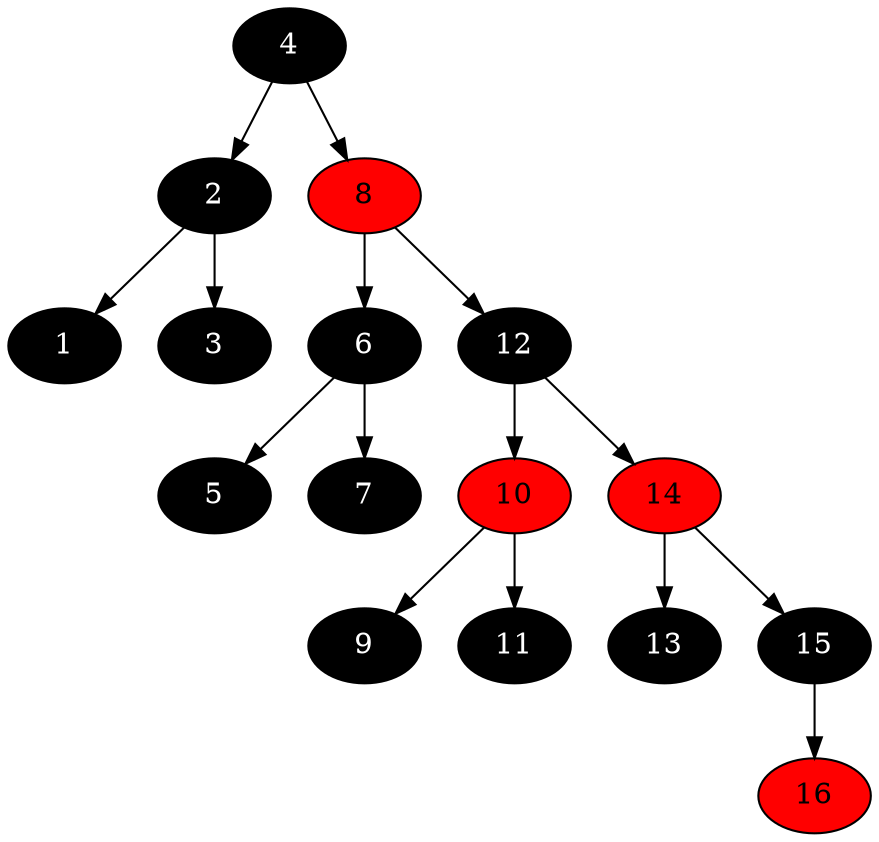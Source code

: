 digraph mentions {
4 -> 2
2 -> 1
2 -> 3
4 -> 8
8 -> 6
6 -> 5
6 -> 7
8 -> 12
12 -> 10
10 -> 9
10 -> 11
12 -> 14
14 -> 13
14 -> 15
15 -> 16
4[style=filled, fillcolor=black, fontcolor=white]
2[style=filled, fillcolor=black, fontcolor=white]
1[style=filled, fillcolor=black, fontcolor=white]
3[style=filled, fillcolor=black, fontcolor=white]
8[style=filled, fillcolor=red]
6[style=filled, fillcolor=black, fontcolor=white]
5[style=filled, fillcolor=black, fontcolor=white]
7[style=filled, fillcolor=black, fontcolor=white]
12[style=filled, fillcolor=black, fontcolor=white]
10[style=filled, fillcolor=red]
9[style=filled, fillcolor=black, fontcolor=white]
11[style=filled, fillcolor=black, fontcolor=white]
14[style=filled, fillcolor=red]
13[style=filled, fillcolor=black, fontcolor=white]
15[style=filled, fillcolor=black, fontcolor=white]
16[style=filled, fillcolor=red]
}
